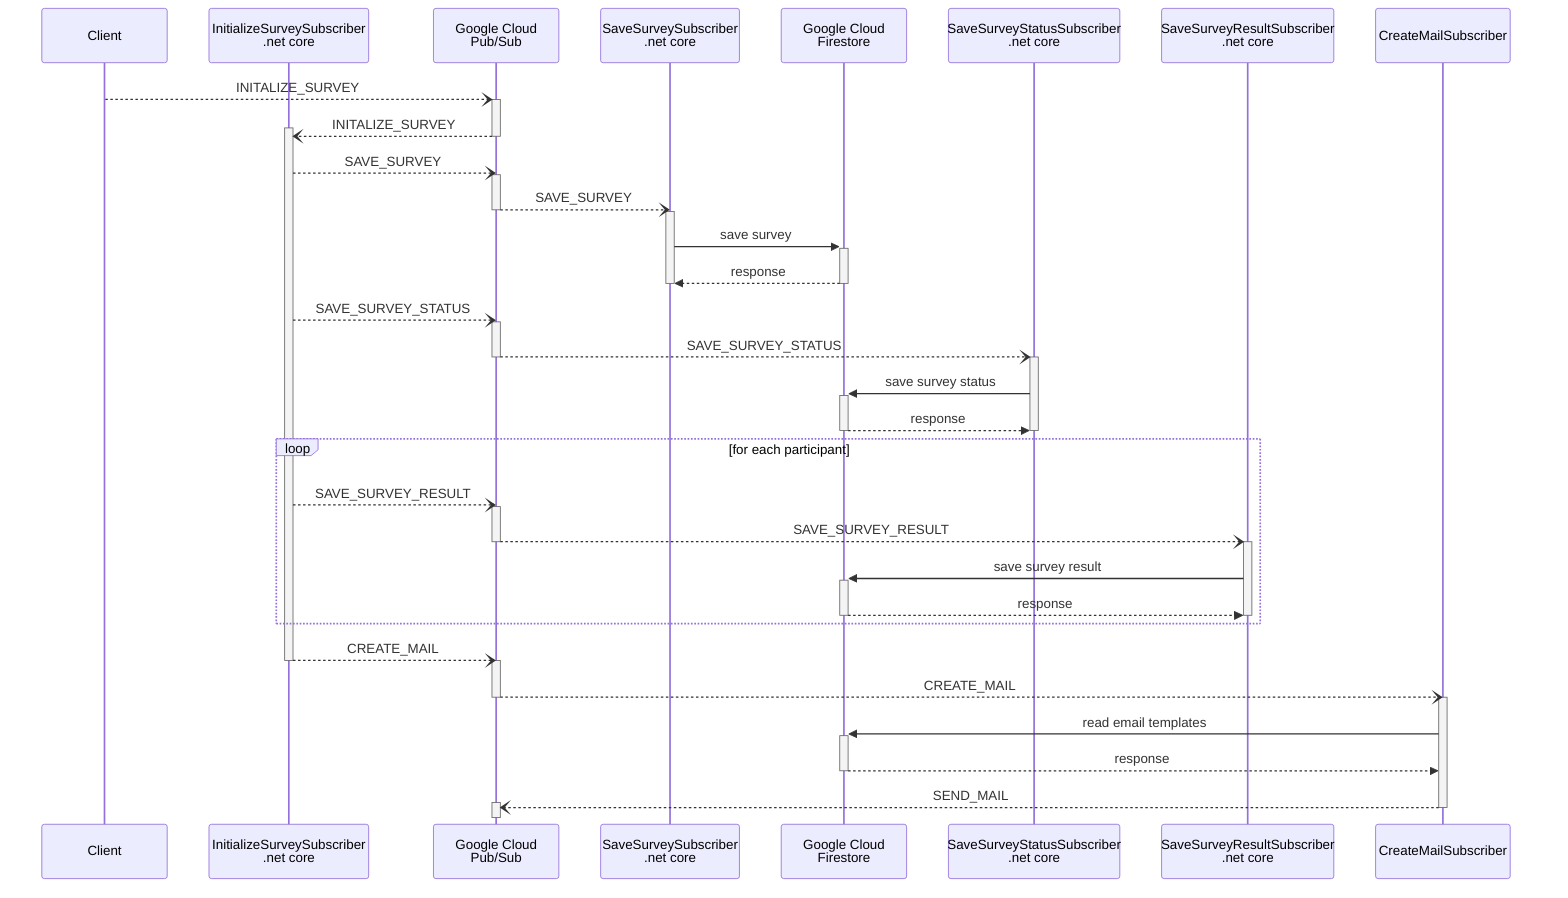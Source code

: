 sequenceDiagram
    participant C as Client
    participant InitSurvey as InitializeSurveySubscriber<br>.net core
    participant PS as Google Cloud<br>Pub/Sub
    participant SaveSurvey as SaveSurveySubscriber<br>.net core
    participant F as Google Cloud<br>Firestore
    participant SaveSurveyStatus as SaveSurveyStatusSubscriber<br>.net core
    participant SaveSurveyResult as SaveSurveyResultSubscriber<br>.net core
    participant CreateMail as CreateMailSubscriber
    C--)+PS: INITALIZE_SURVEY
    PS--)+InitSurvey: INITALIZE_SURVEY
    deactivate PS
    %% SAVE_SURVEY
    InitSurvey--)PS: SAVE_SURVEY
    activate PS
    PS--)SaveSurvey: SAVE_SURVEY
    deactivate PS
    activate SaveSurvey
    SaveSurvey->>+F: save survey
    F-->>SaveSurvey: response
    deactivate F
    deactivate SaveSurvey
    %% SAVE_SURVEY_STATUS
    InitSurvey--)PS: SAVE_SURVEY_STATUS
    activate PS
    PS--)+SaveSurveyStatus: SAVE_SURVEY_STATUS
    deactivate PS
    SaveSurveyStatus->>+F: save survey status
    F-->>SaveSurveyStatus: response
    deactivate F
    deactivate SaveSurveyStatus
    %% SAVE_SURVEY_RESULT
    loop for each participant
        InitSurvey--)PS: SAVE_SURVEY_RESULT
        activate PS
        PS--)+SaveSurveyResult: SAVE_SURVEY_RESULT
        deactivate PS
        SaveSurveyResult->>+F: save survey result
        F-->>SaveSurveyResult: response
        deactivate F
        deactivate SaveSurveyResult
    end
    %% CREATE_MAIL
    InitSurvey--)PS: CREATE_MAIL
    deactivate InitSurvey
    activate PS
    PS--)CreateMail: CREATE_MAIL
    deactivate PS
    activate CreateMail
    CreateMail->>+F: read email templates
    F-->>CreateMail: response
    deactivate F
    CreateMail--)+PS: SEND_MAIL
    deactivate CreateMail
    deactivate PS